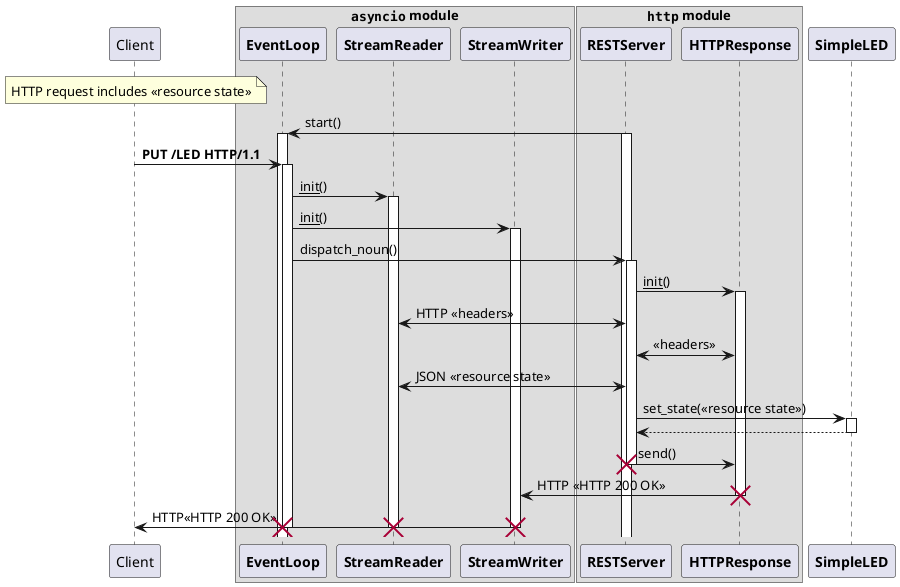 @startuml sd_http_set
participant Client
participant "**EventLoop**" as ASync
participant "**StreamReader**" as AReader
participant "**StreamWriter**" as AWriter

participant "**RESTServer**" as Server order 30
participant "**HTTPResponse**" as Response order 40
participant "**SimpleLED**" as API order 50

box ""asyncio"" module
participant ASync
participant AReader
participant AWriter
end box

box ""http"" module
participant Server
participant Response
end box

note over Client
HTTP request includes << resource state >>
end note

Server -> ASync: start()
activate Server
activate ASync

Client -> ASync: **PUT /LED HTTP/1.1**
activate ASync

ASync -> AReader: __init__()
activate AReader

ASync -> AWriter: __init__()
activate AWriter

ASync -> Server: dispatch_noun()
activate Server

Server -> Response: __init__()
activate Response

Server <-> AReader: HTTP << headers >>
Server <-> Response: << headers >>

Server <-> AReader: JSON << resource state >>

Server -> API: set_state(<< resource state >>)
activate API
return

Server -> Response: send()
destroy Server

Response -> AWriter: HTTP <<HTTP 200 OK>>
destroy Response

AWriter -> Client: HTTP<<HTTP 200 OK>>
destroy AWriter
destroy AReader
destroy ASync

@enduml
